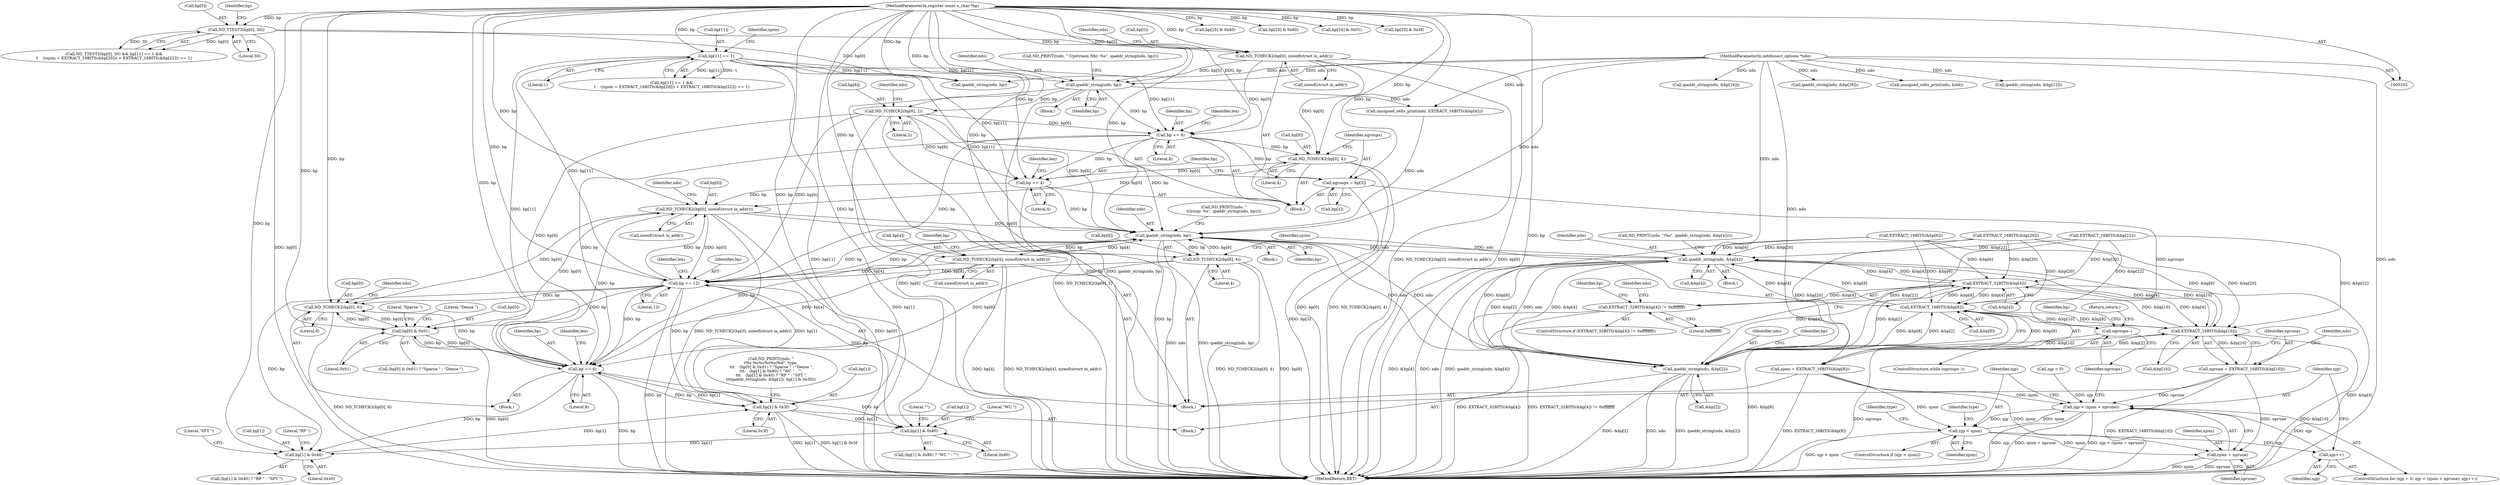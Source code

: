 digraph "1_tcpdump_5dc1860d8267b1e0cb78c9ffa2a40bea2fdb3ddc_1@del" {
"1000305" [label="(Call,bp += 8)"];
"1000272" [label="(Call,ND_TCHECK2(bp[6], 2))"];
"1000269" [label="(Call,ipaddr_string(ndo, bp))"];
"1000103" [label="(MethodParameterIn,netdissect_options *ndo)"];
"1000119" [label="(Call,bp[11] == 1)"];
"1000104" [label="(MethodParameterIn,register const u_char *bp)"];
"1000248" [label="(Call,ND_TCHECK2(bp[0], sizeof(struct in_addr)))"];
"1000113" [label="(Call,ND_TTEST2(bp[0], 30))"];
"1000311" [label="(Call,ND_TCHECK2(bp[0], 4))"];
"1000321" [label="(Call,bp += 4)"];
"1000331" [label="(Call,ND_TCHECK2(bp[0], sizeof(struct in_addr)))"];
"1000342" [label="(Call,ipaddr_string(ndo, bp))"];
"1000345" [label="(Call,ND_TCHECK2(bp[4], sizeof(struct in_addr)))"];
"1000397" [label="(Call,bp += 12)"];
"1000427" [label="(Call,ND_TCHECK2(bp[0], 6))"];
"1000441" [label="(Call,bp[0] & 0x01)"];
"1000478" [label="(Call,bp += 6)"];
"1000450" [label="(Call,bp[1] & 0x80)"];
"1000459" [label="(Call,bp[1] & 0x40)"];
"1000473" [label="(Call,bp[1] & 0x3f)"];
"1000364" [label="(Call,ipaddr_string(ndo, &bp[4]))"];
"1000353" [label="(Call,EXTRACT_32BITS(&bp[4]))"];
"1000352" [label="(Call,EXTRACT_32BITS(&bp[4]) != 0xffffffff)"];
"1000377" [label="(Call,EXTRACT_16BITS(&bp[8]))"];
"1000375" [label="(Call,njoin = EXTRACT_16BITS(&bp[8]))"];
"1000407" [label="(Call,njp < (njoin + nprune))"];
"1000417" [label="(Call,njp < njoin)"];
"1000409" [label="(Call,njoin + nprune)"];
"1000412" [label="(Call,njp++)"];
"1000384" [label="(Call,EXTRACT_16BITS(&bp[10]))"];
"1000382" [label="(Call,nprune = EXTRACT_16BITS(&bp[10]))"];
"1000467" [label="(Call,ipaddr_string(ndo, &bp[2]))"];
"1000370" [label="(Call,ND_TCHECK2(bp[8], 4))"];
"1000316" [label="(Call,ngroups = bp[3])"];
"1000328" [label="(Call,ngroups--)"];
"1000365" [label="(Identifier,ndo)"];
"1000454" [label="(Literal,0x80)"];
"1000428" [label="(Call,bp[0])"];
"1000377" [label="(Call,EXTRACT_16BITS(&bp[8]))"];
"1000272" [label="(Call,ND_TCHECK2(bp[6], 2))"];
"1000276" [label="(Literal,2)"];
"1000307" [label="(Literal,8)"];
"1000419" [label="(Identifier,njoin)"];
"1000106" [label="(Block,)"];
"1000123" [label="(Literal,1)"];
"1000477" [label="(Literal,0x3f)"];
"1000366" [label="(Call,&bp[4])"];
"1000467" [label="(Call,ipaddr_string(ndo, &bp[2]))"];
"1000418" [label="(Identifier,njp)"];
"1000119" [label="(Call,bp[11] == 1)"];
"1000335" [label="(Call,sizeof(struct in_addr))"];
"1000340" [label="(Block,)"];
"1000458" [label="(Call,(bp[1] & 0x40) ? \"RP \" : \"SPT \")"];
"1000240" [label="(Call,bp[25] & 0x40)"];
"1000264" [label="(Call,ND_PRINT((ndo, \" Upstream Nbr: %s\", ipaddr_string(ndo, bp))))"];
"1000446" [label="(Literal,\"Sparse \")"];
"1000410" [label="(Identifier,njoin)"];
"1000460" [label="(Call,bp[1])"];
"1000328" [label="(Call,ngroups--)"];
"1000399" [label="(Literal,12)"];
"1000468" [label="(Identifier,ndo)"];
"1000346" [label="(Call,bp[4])"];
"1000146" [label="(Call,ipaddr_string(ndo, bp))"];
"1000179" [label="(Call,ipaddr_string(ndo, &bp[26]))"];
"1000267" [label="(Block,)"];
"1000353" [label="(Call,EXTRACT_32BITS(&bp[4]))"];
"1000349" [label="(Call,sizeof(struct in_addr))"];
"1000311" [label="(Call,ND_TCHECK2(bp[0], 4))"];
"1000441" [label="(Call,bp[0] & 0x01)"];
"1000248" [label="(Call,ND_TCHECK2(bp[0], sizeof(struct in_addr)))"];
"1000440" [label="(Call,(bp[0] & 0x01) ? \"Sparse \" : \"Dense \")"];
"1000112" [label="(Call,ND_TTEST2(bp[0], 30) && bp[11] == 1 &&\n\t    ((njoin = EXTRACT_16BITS(&bp[20])) + EXTRACT_16BITS(&bp[22])) == 1)"];
"1000330" [label="(Block,)"];
"1000321" [label="(Call,bp += 4)"];
"1000332" [label="(Call,bp[0])"];
"1000425" [label="(Identifier,type)"];
"1000333" [label="(Identifier,bp)"];
"1000475" [label="(Identifier,bp)"];
"1000120" [label="(Call,bp[11])"];
"1000317" [label="(Identifier,ngroups)"];
"1000291" [label="(Call,unsigned_relts_print(ndo, EXTRACT_16BITS(&bp[6])))"];
"1000408" [label="(Identifier,njp)"];
"1000407" [label="(Call,njp < (njoin + nprune))"];
"1000480" [label="(Literal,6)"];
"1000359" [label="(Call,ND_PRINT((ndo, \"/%s\", ipaddr_string(ndo, &bp[4]))))"];
"1000403" [label="(ControlStructure,for (njp = 0; njp < (njoin + nprune); njp++))"];
"1000459" [label="(Call,bp[1] & 0x40)"];
"1000445" [label="(Literal,0x01)"];
"1000374" [label="(Literal,4)"];
"1000306" [label="(Identifier,bp)"];
"1000343" [label="(Identifier,ndo)"];
"1000421" [label="(Identifier,type)"];
"1000232" [label="(Call,bp[25] & 0x80)"];
"1000372" [label="(Identifier,bp)"];
"1000352" [label="(Call,EXTRACT_32BITS(&bp[4]) != 0xffffffff)"];
"1000479" [label="(Identifier,bp)"];
"1000269" [label="(Call,ipaddr_string(ndo, bp))"];
"1000271" [label="(Identifier,bp)"];
"1000305" [label="(Call,bp += 8)"];
"1000127" [label="(Identifier,njoin)"];
"1000280" [label="(Identifier,ndo)"];
"1000473" [label="(Call,bp[1] & 0x3f)"];
"1000337" [label="(Call,ND_PRINT((ndo, \"\n\tGroup: %s\", ipaddr_string(ndo, bp))))"];
"1000391" [label="(Identifier,ndo)"];
"1000358" [label="(Literal,0xffffffff)"];
"1000491" [label="(MethodReturn,RET)"];
"1000323" [label="(Literal,4)"];
"1000484" [label="(Return,return;)"];
"1000409" [label="(Call,njoin + nprune)"];
"1000165" [label="(Call,unsigned_relts_print(ndo, hold))"];
"1000293" [label="(Call,EXTRACT_16BITS(&bp[6]))"];
"1000417" [label="(Call,njp < njoin)"];
"1000427" [label="(Call,ND_TCHECK2(bp[0], 6))"];
"1000450" [label="(Call,bp[1] & 0x80)"];
"1000270" [label="(Identifier,ndo)"];
"1000474" [label="(Call,bp[1])"];
"1000464" [label="(Literal,\"RP \")"];
"1000351" [label="(ControlStructure,if (EXTRACT_32BITS(&bp[4]) != 0xffffffff))"];
"1000223" [label="(Call,bp[24] & 0x01)"];
"1000191" [label="(Call,ipaddr_string(ndo, &bp[12]))"];
"1000447" [label="(Literal,\"Dense \")"];
"1000114" [label="(Call,bp[0])"];
"1000345" [label="(Call,ND_TCHECK2(bp[4], sizeof(struct in_addr)))"];
"1000331" [label="(Call,ND_TCHECK2(bp[0], sizeof(struct in_addr)))"];
"1000309" [label="(Identifier,len)"];
"1000434" [label="(Identifier,ndo)"];
"1000339" [label="(Identifier,ndo)"];
"1000413" [label="(Identifier,njp)"];
"1000382" [label="(Call,nprune = EXTRACT_16BITS(&bp[10]))"];
"1000354" [label="(Call,&bp[4])"];
"1000315" [label="(Literal,4)"];
"1000412" [label="(Call,njp++)"];
"1000398" [label="(Identifier,bp)"];
"1000401" [label="(Identifier,len)"];
"1000133" [label="(Call,EXTRACT_16BITS(&bp[22]))"];
"1000118" [label="(Call,bp[11] == 1 &&\n\t    ((njoin = EXTRACT_16BITS(&bp[20])) + EXTRACT_16BITS(&bp[22])) == 1)"];
"1000414" [label="(Block,)"];
"1000104" [label="(MethodParameterIn,register const u_char *bp)"];
"1000404" [label="(Call,njp = 0)"];
"1000327" [label="(ControlStructure,while (ngroups--))"];
"1000356" [label="(Identifier,bp)"];
"1000113" [label="(Call,ND_TTEST2(bp[0], 30))"];
"1000482" [label="(Identifier,len)"];
"1000364" [label="(Call,ipaddr_string(ndo, &bp[4]))"];
"1000442" [label="(Call,bp[0])"];
"1000478" [label="(Call,bp += 6)"];
"1000449" [label="(Call,(bp[1] & 0x80) ? \"WC \" : \"\")"];
"1000432" [label="(Call,ND_PRINT((ndo, \"\n\t%s %s%s%s%s/%d\", type,\n \t\t\t    (bp[0] & 0x01) ? \"Sparse \" : \"Dense \",\n \t\t\t    (bp[1] & 0x80) ? \"WC \" : \"\",\n \t\t\t    (bp[1] & 0x40) ? \"RP \" : \"SPT \",\n\t\t\tipaddr_string(ndo, &bp[2]), bp[1] & 0x3f)))"];
"1000378" [label="(Call,&bp[8])"];
"1000455" [label="(Literal,\"WC \")"];
"1000456" [label="(Literal,\"\")"];
"1000273" [label="(Call,bp[6])"];
"1000362" [label="(Block,)"];
"1000128" [label="(Call,EXTRACT_16BITS(&bp[20]))"];
"1000361" [label="(Identifier,ndo)"];
"1000121" [label="(Identifier,bp)"];
"1000344" [label="(Identifier,bp)"];
"1000375" [label="(Call,njoin = EXTRACT_16BITS(&bp[8]))"];
"1000329" [label="(Identifier,ngroups)"];
"1000385" [label="(Call,&bp[10])"];
"1000252" [label="(Call,sizeof(struct in_addr))"];
"1000416" [label="(ControlStructure,if (njp < njoin))"];
"1000376" [label="(Identifier,njoin)"];
"1000325" [label="(Identifier,len)"];
"1000312" [label="(Call,bp[0])"];
"1000384" [label="(Call,EXTRACT_16BITS(&bp[10]))"];
"1000397" [label="(Call,bp += 12)"];
"1000322" [label="(Identifier,bp)"];
"1000370" [label="(Call,ND_TCHECK2(bp[8], 4))"];
"1000383" [label="(Identifier,nprune)"];
"1000316" [label="(Call,ngroups = bp[3])"];
"1000465" [label="(Literal,\"SPT \")"];
"1000318" [label="(Call,bp[3])"];
"1000463" [label="(Literal,0x40)"];
"1000186" [label="(Call,bp[25] & 0x3f)"];
"1000103" [label="(MethodParameterIn,netdissect_options *ndo)"];
"1000371" [label="(Call,bp[8])"];
"1000411" [label="(Identifier,nprune)"];
"1000466" [label="(Block,)"];
"1000431" [label="(Literal,6)"];
"1000210" [label="(Call,ipaddr_string(ndo, &bp[16]))"];
"1000451" [label="(Call,bp[1])"];
"1000469" [label="(Call,&bp[2])"];
"1000257" [label="(Identifier,ndo)"];
"1000342" [label="(Call,ipaddr_string(ndo, bp))"];
"1000249" [label="(Call,bp[0])"];
"1000117" [label="(Literal,30)"];
"1000305" -> "1000106"  [label="AST: "];
"1000305" -> "1000307"  [label="CFG: "];
"1000306" -> "1000305"  [label="AST: "];
"1000307" -> "1000305"  [label="AST: "];
"1000309" -> "1000305"  [label="CFG: "];
"1000272" -> "1000305"  [label="DDG: bp[6]"];
"1000119" -> "1000305"  [label="DDG: bp[11]"];
"1000269" -> "1000305"  [label="DDG: bp"];
"1000248" -> "1000305"  [label="DDG: bp[0]"];
"1000104" -> "1000305"  [label="DDG: bp"];
"1000305" -> "1000311"  [label="DDG: bp"];
"1000305" -> "1000316"  [label="DDG: bp"];
"1000305" -> "1000321"  [label="DDG: bp"];
"1000305" -> "1000342"  [label="DDG: bp"];
"1000305" -> "1000397"  [label="DDG: bp"];
"1000305" -> "1000478"  [label="DDG: bp"];
"1000272" -> "1000106"  [label="AST: "];
"1000272" -> "1000276"  [label="CFG: "];
"1000273" -> "1000272"  [label="AST: "];
"1000276" -> "1000272"  [label="AST: "];
"1000280" -> "1000272"  [label="CFG: "];
"1000272" -> "1000491"  [label="DDG: bp[6]"];
"1000272" -> "1000491"  [label="DDG: ND_TCHECK2(bp[6], 2)"];
"1000269" -> "1000272"  [label="DDG: bp"];
"1000104" -> "1000272"  [label="DDG: bp"];
"1000272" -> "1000321"  [label="DDG: bp[6]"];
"1000272" -> "1000342"  [label="DDG: bp[6]"];
"1000272" -> "1000397"  [label="DDG: bp[6]"];
"1000272" -> "1000478"  [label="DDG: bp[6]"];
"1000269" -> "1000267"  [label="AST: "];
"1000269" -> "1000271"  [label="CFG: "];
"1000270" -> "1000269"  [label="AST: "];
"1000271" -> "1000269"  [label="AST: "];
"1000264" -> "1000269"  [label="CFG: "];
"1000269" -> "1000491"  [label="DDG: ipaddr_string(ndo, bp)"];
"1000269" -> "1000491"  [label="DDG: bp"];
"1000103" -> "1000269"  [label="DDG: ndo"];
"1000119" -> "1000269"  [label="DDG: bp[11]"];
"1000248" -> "1000269"  [label="DDG: bp[0]"];
"1000104" -> "1000269"  [label="DDG: bp"];
"1000269" -> "1000291"  [label="DDG: ndo"];
"1000103" -> "1000102"  [label="AST: "];
"1000103" -> "1000491"  [label="DDG: ndo"];
"1000103" -> "1000146"  [label="DDG: ndo"];
"1000103" -> "1000165"  [label="DDG: ndo"];
"1000103" -> "1000179"  [label="DDG: ndo"];
"1000103" -> "1000191"  [label="DDG: ndo"];
"1000103" -> "1000210"  [label="DDG: ndo"];
"1000103" -> "1000291"  [label="DDG: ndo"];
"1000103" -> "1000342"  [label="DDG: ndo"];
"1000103" -> "1000364"  [label="DDG: ndo"];
"1000103" -> "1000467"  [label="DDG: ndo"];
"1000119" -> "1000118"  [label="AST: "];
"1000119" -> "1000123"  [label="CFG: "];
"1000120" -> "1000119"  [label="AST: "];
"1000123" -> "1000119"  [label="AST: "];
"1000127" -> "1000119"  [label="CFG: "];
"1000118" -> "1000119"  [label="CFG: "];
"1000119" -> "1000491"  [label="DDG: bp[11]"];
"1000119" -> "1000118"  [label="DDG: bp[11]"];
"1000119" -> "1000118"  [label="DDG: 1"];
"1000104" -> "1000119"  [label="DDG: bp"];
"1000119" -> "1000146"  [label="DDG: bp[11]"];
"1000119" -> "1000321"  [label="DDG: bp[11]"];
"1000119" -> "1000342"  [label="DDG: bp[11]"];
"1000119" -> "1000397"  [label="DDG: bp[11]"];
"1000119" -> "1000478"  [label="DDG: bp[11]"];
"1000104" -> "1000102"  [label="AST: "];
"1000104" -> "1000491"  [label="DDG: bp"];
"1000104" -> "1000113"  [label="DDG: bp"];
"1000104" -> "1000146"  [label="DDG: bp"];
"1000104" -> "1000186"  [label="DDG: bp"];
"1000104" -> "1000223"  [label="DDG: bp"];
"1000104" -> "1000232"  [label="DDG: bp"];
"1000104" -> "1000240"  [label="DDG: bp"];
"1000104" -> "1000248"  [label="DDG: bp"];
"1000104" -> "1000311"  [label="DDG: bp"];
"1000104" -> "1000316"  [label="DDG: bp"];
"1000104" -> "1000321"  [label="DDG: bp"];
"1000104" -> "1000331"  [label="DDG: bp"];
"1000104" -> "1000342"  [label="DDG: bp"];
"1000104" -> "1000345"  [label="DDG: bp"];
"1000104" -> "1000370"  [label="DDG: bp"];
"1000104" -> "1000397"  [label="DDG: bp"];
"1000104" -> "1000427"  [label="DDG: bp"];
"1000104" -> "1000441"  [label="DDG: bp"];
"1000104" -> "1000450"  [label="DDG: bp"];
"1000104" -> "1000459"  [label="DDG: bp"];
"1000104" -> "1000473"  [label="DDG: bp"];
"1000104" -> "1000478"  [label="DDG: bp"];
"1000248" -> "1000106"  [label="AST: "];
"1000248" -> "1000252"  [label="CFG: "];
"1000249" -> "1000248"  [label="AST: "];
"1000252" -> "1000248"  [label="AST: "];
"1000257" -> "1000248"  [label="CFG: "];
"1000248" -> "1000491"  [label="DDG: ND_TCHECK2(bp[0], sizeof(struct in_addr))"];
"1000248" -> "1000491"  [label="DDG: bp[0]"];
"1000113" -> "1000248"  [label="DDG: bp[0]"];
"1000248" -> "1000311"  [label="DDG: bp[0]"];
"1000113" -> "1000112"  [label="AST: "];
"1000113" -> "1000117"  [label="CFG: "];
"1000114" -> "1000113"  [label="AST: "];
"1000117" -> "1000113"  [label="AST: "];
"1000121" -> "1000113"  [label="CFG: "];
"1000112" -> "1000113"  [label="CFG: "];
"1000113" -> "1000491"  [label="DDG: bp[0]"];
"1000113" -> "1000112"  [label="DDG: bp[0]"];
"1000113" -> "1000112"  [label="DDG: 30"];
"1000113" -> "1000146"  [label="DDG: bp[0]"];
"1000311" -> "1000106"  [label="AST: "];
"1000311" -> "1000315"  [label="CFG: "];
"1000312" -> "1000311"  [label="AST: "];
"1000315" -> "1000311"  [label="AST: "];
"1000317" -> "1000311"  [label="CFG: "];
"1000311" -> "1000491"  [label="DDG: bp[0]"];
"1000311" -> "1000491"  [label="DDG: ND_TCHECK2(bp[0], 4)"];
"1000311" -> "1000321"  [label="DDG: bp[0]"];
"1000311" -> "1000331"  [label="DDG: bp[0]"];
"1000321" -> "1000106"  [label="AST: "];
"1000321" -> "1000323"  [label="CFG: "];
"1000322" -> "1000321"  [label="AST: "];
"1000323" -> "1000321"  [label="AST: "];
"1000325" -> "1000321"  [label="CFG: "];
"1000321" -> "1000491"  [label="DDG: bp"];
"1000321" -> "1000331"  [label="DDG: bp"];
"1000321" -> "1000342"  [label="DDG: bp"];
"1000331" -> "1000330"  [label="AST: "];
"1000331" -> "1000335"  [label="CFG: "];
"1000332" -> "1000331"  [label="AST: "];
"1000335" -> "1000331"  [label="AST: "];
"1000339" -> "1000331"  [label="CFG: "];
"1000331" -> "1000491"  [label="DDG: ND_TCHECK2(bp[0], sizeof(struct in_addr))"];
"1000331" -> "1000491"  [label="DDG: bp[0]"];
"1000441" -> "1000331"  [label="DDG: bp[0]"];
"1000397" -> "1000331"  [label="DDG: bp"];
"1000478" -> "1000331"  [label="DDG: bp"];
"1000331" -> "1000342"  [label="DDG: bp[0]"];
"1000331" -> "1000397"  [label="DDG: bp[0]"];
"1000331" -> "1000427"  [label="DDG: bp[0]"];
"1000342" -> "1000340"  [label="AST: "];
"1000342" -> "1000344"  [label="CFG: "];
"1000343" -> "1000342"  [label="AST: "];
"1000344" -> "1000342"  [label="AST: "];
"1000337" -> "1000342"  [label="CFG: "];
"1000342" -> "1000491"  [label="DDG: ndo"];
"1000342" -> "1000491"  [label="DDG: ipaddr_string(ndo, bp)"];
"1000364" -> "1000342"  [label="DDG: ndo"];
"1000291" -> "1000342"  [label="DDG: ndo"];
"1000467" -> "1000342"  [label="DDG: ndo"];
"1000397" -> "1000342"  [label="DDG: bp"];
"1000473" -> "1000342"  [label="DDG: bp[1]"];
"1000478" -> "1000342"  [label="DDG: bp"];
"1000345" -> "1000342"  [label="DDG: bp[4]"];
"1000370" -> "1000342"  [label="DDG: bp[8]"];
"1000342" -> "1000345"  [label="DDG: bp"];
"1000342" -> "1000364"  [label="DDG: ndo"];
"1000342" -> "1000370"  [label="DDG: bp"];
"1000342" -> "1000397"  [label="DDG: bp"];
"1000342" -> "1000467"  [label="DDG: ndo"];
"1000345" -> "1000330"  [label="AST: "];
"1000345" -> "1000349"  [label="CFG: "];
"1000346" -> "1000345"  [label="AST: "];
"1000349" -> "1000345"  [label="AST: "];
"1000356" -> "1000345"  [label="CFG: "];
"1000345" -> "1000491"  [label="DDG: bp[4]"];
"1000345" -> "1000491"  [label="DDG: ND_TCHECK2(bp[4], sizeof(struct in_addr))"];
"1000345" -> "1000397"  [label="DDG: bp[4]"];
"1000345" -> "1000478"  [label="DDG: bp[4]"];
"1000397" -> "1000330"  [label="AST: "];
"1000397" -> "1000399"  [label="CFG: "];
"1000398" -> "1000397"  [label="AST: "];
"1000399" -> "1000397"  [label="AST: "];
"1000401" -> "1000397"  [label="CFG: "];
"1000397" -> "1000491"  [label="DDG: bp"];
"1000473" -> "1000397"  [label="DDG: bp[1]"];
"1000370" -> "1000397"  [label="DDG: bp[8]"];
"1000397" -> "1000427"  [label="DDG: bp"];
"1000397" -> "1000441"  [label="DDG: bp"];
"1000397" -> "1000450"  [label="DDG: bp"];
"1000397" -> "1000459"  [label="DDG: bp"];
"1000397" -> "1000473"  [label="DDG: bp"];
"1000397" -> "1000478"  [label="DDG: bp"];
"1000427" -> "1000414"  [label="AST: "];
"1000427" -> "1000431"  [label="CFG: "];
"1000428" -> "1000427"  [label="AST: "];
"1000431" -> "1000427"  [label="AST: "];
"1000434" -> "1000427"  [label="CFG: "];
"1000427" -> "1000491"  [label="DDG: ND_TCHECK2(bp[0], 6)"];
"1000441" -> "1000427"  [label="DDG: bp[0]"];
"1000478" -> "1000427"  [label="DDG: bp"];
"1000427" -> "1000441"  [label="DDG: bp[0]"];
"1000441" -> "1000440"  [label="AST: "];
"1000441" -> "1000445"  [label="CFG: "];
"1000442" -> "1000441"  [label="AST: "];
"1000445" -> "1000441"  [label="AST: "];
"1000446" -> "1000441"  [label="CFG: "];
"1000447" -> "1000441"  [label="CFG: "];
"1000441" -> "1000491"  [label="DDG: bp[0]"];
"1000478" -> "1000441"  [label="DDG: bp"];
"1000441" -> "1000478"  [label="DDG: bp[0]"];
"1000478" -> "1000414"  [label="AST: "];
"1000478" -> "1000480"  [label="CFG: "];
"1000479" -> "1000478"  [label="AST: "];
"1000480" -> "1000478"  [label="AST: "];
"1000482" -> "1000478"  [label="CFG: "];
"1000478" -> "1000491"  [label="DDG: bp"];
"1000478" -> "1000450"  [label="DDG: bp"];
"1000478" -> "1000459"  [label="DDG: bp"];
"1000478" -> "1000473"  [label="DDG: bp"];
"1000473" -> "1000478"  [label="DDG: bp[1]"];
"1000370" -> "1000478"  [label="DDG: bp[8]"];
"1000450" -> "1000449"  [label="AST: "];
"1000450" -> "1000454"  [label="CFG: "];
"1000451" -> "1000450"  [label="AST: "];
"1000454" -> "1000450"  [label="AST: "];
"1000455" -> "1000450"  [label="CFG: "];
"1000456" -> "1000450"  [label="CFG: "];
"1000473" -> "1000450"  [label="DDG: bp[1]"];
"1000450" -> "1000459"  [label="DDG: bp[1]"];
"1000459" -> "1000458"  [label="AST: "];
"1000459" -> "1000463"  [label="CFG: "];
"1000460" -> "1000459"  [label="AST: "];
"1000463" -> "1000459"  [label="AST: "];
"1000464" -> "1000459"  [label="CFG: "];
"1000465" -> "1000459"  [label="CFG: "];
"1000459" -> "1000473"  [label="DDG: bp[1]"];
"1000473" -> "1000466"  [label="AST: "];
"1000473" -> "1000477"  [label="CFG: "];
"1000474" -> "1000473"  [label="AST: "];
"1000477" -> "1000473"  [label="AST: "];
"1000432" -> "1000473"  [label="CFG: "];
"1000473" -> "1000491"  [label="DDG: bp[1]"];
"1000473" -> "1000491"  [label="DDG: bp[1] & 0x3f"];
"1000364" -> "1000362"  [label="AST: "];
"1000364" -> "1000366"  [label="CFG: "];
"1000365" -> "1000364"  [label="AST: "];
"1000366" -> "1000364"  [label="AST: "];
"1000359" -> "1000364"  [label="CFG: "];
"1000364" -> "1000491"  [label="DDG: ndo"];
"1000364" -> "1000491"  [label="DDG: ipaddr_string(ndo, &bp[4])"];
"1000364" -> "1000491"  [label="DDG: &bp[4]"];
"1000364" -> "1000353"  [label="DDG: &bp[4]"];
"1000293" -> "1000364"  [label="DDG: &bp[6]"];
"1000467" -> "1000364"  [label="DDG: &bp[2]"];
"1000377" -> "1000364"  [label="DDG: &bp[8]"];
"1000353" -> "1000364"  [label="DDG: &bp[4]"];
"1000384" -> "1000364"  [label="DDG: &bp[10]"];
"1000128" -> "1000364"  [label="DDG: &bp[20]"];
"1000133" -> "1000364"  [label="DDG: &bp[22]"];
"1000364" -> "1000377"  [label="DDG: &bp[4]"];
"1000364" -> "1000384"  [label="DDG: &bp[4]"];
"1000364" -> "1000467"  [label="DDG: ndo"];
"1000364" -> "1000467"  [label="DDG: &bp[4]"];
"1000353" -> "1000352"  [label="AST: "];
"1000353" -> "1000354"  [label="CFG: "];
"1000354" -> "1000353"  [label="AST: "];
"1000358" -> "1000353"  [label="CFG: "];
"1000353" -> "1000491"  [label="DDG: &bp[4]"];
"1000353" -> "1000352"  [label="DDG: &bp[4]"];
"1000293" -> "1000353"  [label="DDG: &bp[6]"];
"1000467" -> "1000353"  [label="DDG: &bp[2]"];
"1000377" -> "1000353"  [label="DDG: &bp[8]"];
"1000384" -> "1000353"  [label="DDG: &bp[10]"];
"1000128" -> "1000353"  [label="DDG: &bp[20]"];
"1000133" -> "1000353"  [label="DDG: &bp[22]"];
"1000353" -> "1000377"  [label="DDG: &bp[4]"];
"1000353" -> "1000384"  [label="DDG: &bp[4]"];
"1000353" -> "1000467"  [label="DDG: &bp[4]"];
"1000352" -> "1000351"  [label="AST: "];
"1000352" -> "1000358"  [label="CFG: "];
"1000358" -> "1000352"  [label="AST: "];
"1000361" -> "1000352"  [label="CFG: "];
"1000372" -> "1000352"  [label="CFG: "];
"1000352" -> "1000491"  [label="DDG: EXTRACT_32BITS(&bp[4])"];
"1000352" -> "1000491"  [label="DDG: EXTRACT_32BITS(&bp[4]) != 0xffffffff"];
"1000377" -> "1000375"  [label="AST: "];
"1000377" -> "1000378"  [label="CFG: "];
"1000378" -> "1000377"  [label="AST: "];
"1000375" -> "1000377"  [label="CFG: "];
"1000377" -> "1000491"  [label="DDG: &bp[8]"];
"1000377" -> "1000375"  [label="DDG: &bp[8]"];
"1000293" -> "1000377"  [label="DDG: &bp[6]"];
"1000467" -> "1000377"  [label="DDG: &bp[2]"];
"1000384" -> "1000377"  [label="DDG: &bp[10]"];
"1000128" -> "1000377"  [label="DDG: &bp[20]"];
"1000133" -> "1000377"  [label="DDG: &bp[22]"];
"1000377" -> "1000384"  [label="DDG: &bp[8]"];
"1000377" -> "1000467"  [label="DDG: &bp[8]"];
"1000375" -> "1000330"  [label="AST: "];
"1000376" -> "1000375"  [label="AST: "];
"1000383" -> "1000375"  [label="CFG: "];
"1000375" -> "1000491"  [label="DDG: EXTRACT_16BITS(&bp[8])"];
"1000375" -> "1000407"  [label="DDG: njoin"];
"1000375" -> "1000409"  [label="DDG: njoin"];
"1000375" -> "1000417"  [label="DDG: njoin"];
"1000407" -> "1000403"  [label="AST: "];
"1000407" -> "1000409"  [label="CFG: "];
"1000408" -> "1000407"  [label="AST: "];
"1000409" -> "1000407"  [label="AST: "];
"1000329" -> "1000407"  [label="CFG: "];
"1000418" -> "1000407"  [label="CFG: "];
"1000407" -> "1000491"  [label="DDG: njoin + nprune"];
"1000407" -> "1000491"  [label="DDG: njp < (njoin + nprune)"];
"1000407" -> "1000491"  [label="DDG: njp"];
"1000404" -> "1000407"  [label="DDG: njp"];
"1000412" -> "1000407"  [label="DDG: njp"];
"1000417" -> "1000407"  [label="DDG: njoin"];
"1000382" -> "1000407"  [label="DDG: nprune"];
"1000407" -> "1000417"  [label="DDG: njp"];
"1000417" -> "1000416"  [label="AST: "];
"1000417" -> "1000419"  [label="CFG: "];
"1000418" -> "1000417"  [label="AST: "];
"1000419" -> "1000417"  [label="AST: "];
"1000421" -> "1000417"  [label="CFG: "];
"1000425" -> "1000417"  [label="CFG: "];
"1000417" -> "1000491"  [label="DDG: njp < njoin"];
"1000417" -> "1000409"  [label="DDG: njoin"];
"1000417" -> "1000412"  [label="DDG: njp"];
"1000409" -> "1000411"  [label="CFG: "];
"1000410" -> "1000409"  [label="AST: "];
"1000411" -> "1000409"  [label="AST: "];
"1000409" -> "1000491"  [label="DDG: nprune"];
"1000409" -> "1000491"  [label="DDG: njoin"];
"1000382" -> "1000409"  [label="DDG: nprune"];
"1000412" -> "1000403"  [label="AST: "];
"1000412" -> "1000413"  [label="CFG: "];
"1000413" -> "1000412"  [label="AST: "];
"1000408" -> "1000412"  [label="CFG: "];
"1000384" -> "1000382"  [label="AST: "];
"1000384" -> "1000385"  [label="CFG: "];
"1000385" -> "1000384"  [label="AST: "];
"1000382" -> "1000384"  [label="CFG: "];
"1000384" -> "1000491"  [label="DDG: &bp[10]"];
"1000384" -> "1000382"  [label="DDG: &bp[10]"];
"1000293" -> "1000384"  [label="DDG: &bp[6]"];
"1000467" -> "1000384"  [label="DDG: &bp[2]"];
"1000128" -> "1000384"  [label="DDG: &bp[20]"];
"1000133" -> "1000384"  [label="DDG: &bp[22]"];
"1000384" -> "1000467"  [label="DDG: &bp[10]"];
"1000382" -> "1000330"  [label="AST: "];
"1000383" -> "1000382"  [label="AST: "];
"1000391" -> "1000382"  [label="CFG: "];
"1000382" -> "1000491"  [label="DDG: EXTRACT_16BITS(&bp[10])"];
"1000467" -> "1000466"  [label="AST: "];
"1000467" -> "1000469"  [label="CFG: "];
"1000468" -> "1000467"  [label="AST: "];
"1000469" -> "1000467"  [label="AST: "];
"1000475" -> "1000467"  [label="CFG: "];
"1000467" -> "1000491"  [label="DDG: ndo"];
"1000467" -> "1000491"  [label="DDG: ipaddr_string(ndo, &bp[2])"];
"1000467" -> "1000491"  [label="DDG: &bp[2]"];
"1000293" -> "1000467"  [label="DDG: &bp[6]"];
"1000128" -> "1000467"  [label="DDG: &bp[20]"];
"1000133" -> "1000467"  [label="DDG: &bp[22]"];
"1000370" -> "1000330"  [label="AST: "];
"1000370" -> "1000374"  [label="CFG: "];
"1000371" -> "1000370"  [label="AST: "];
"1000374" -> "1000370"  [label="AST: "];
"1000376" -> "1000370"  [label="CFG: "];
"1000370" -> "1000491"  [label="DDG: ND_TCHECK2(bp[8], 4)"];
"1000370" -> "1000491"  [label="DDG: bp[8]"];
"1000316" -> "1000106"  [label="AST: "];
"1000316" -> "1000318"  [label="CFG: "];
"1000317" -> "1000316"  [label="AST: "];
"1000318" -> "1000316"  [label="AST: "];
"1000322" -> "1000316"  [label="CFG: "];
"1000316" -> "1000491"  [label="DDG: bp[3]"];
"1000316" -> "1000328"  [label="DDG: ngroups"];
"1000328" -> "1000327"  [label="AST: "];
"1000328" -> "1000329"  [label="CFG: "];
"1000329" -> "1000328"  [label="AST: "];
"1000333" -> "1000328"  [label="CFG: "];
"1000484" -> "1000328"  [label="CFG: "];
"1000328" -> "1000491"  [label="DDG: ngroups"];
}
